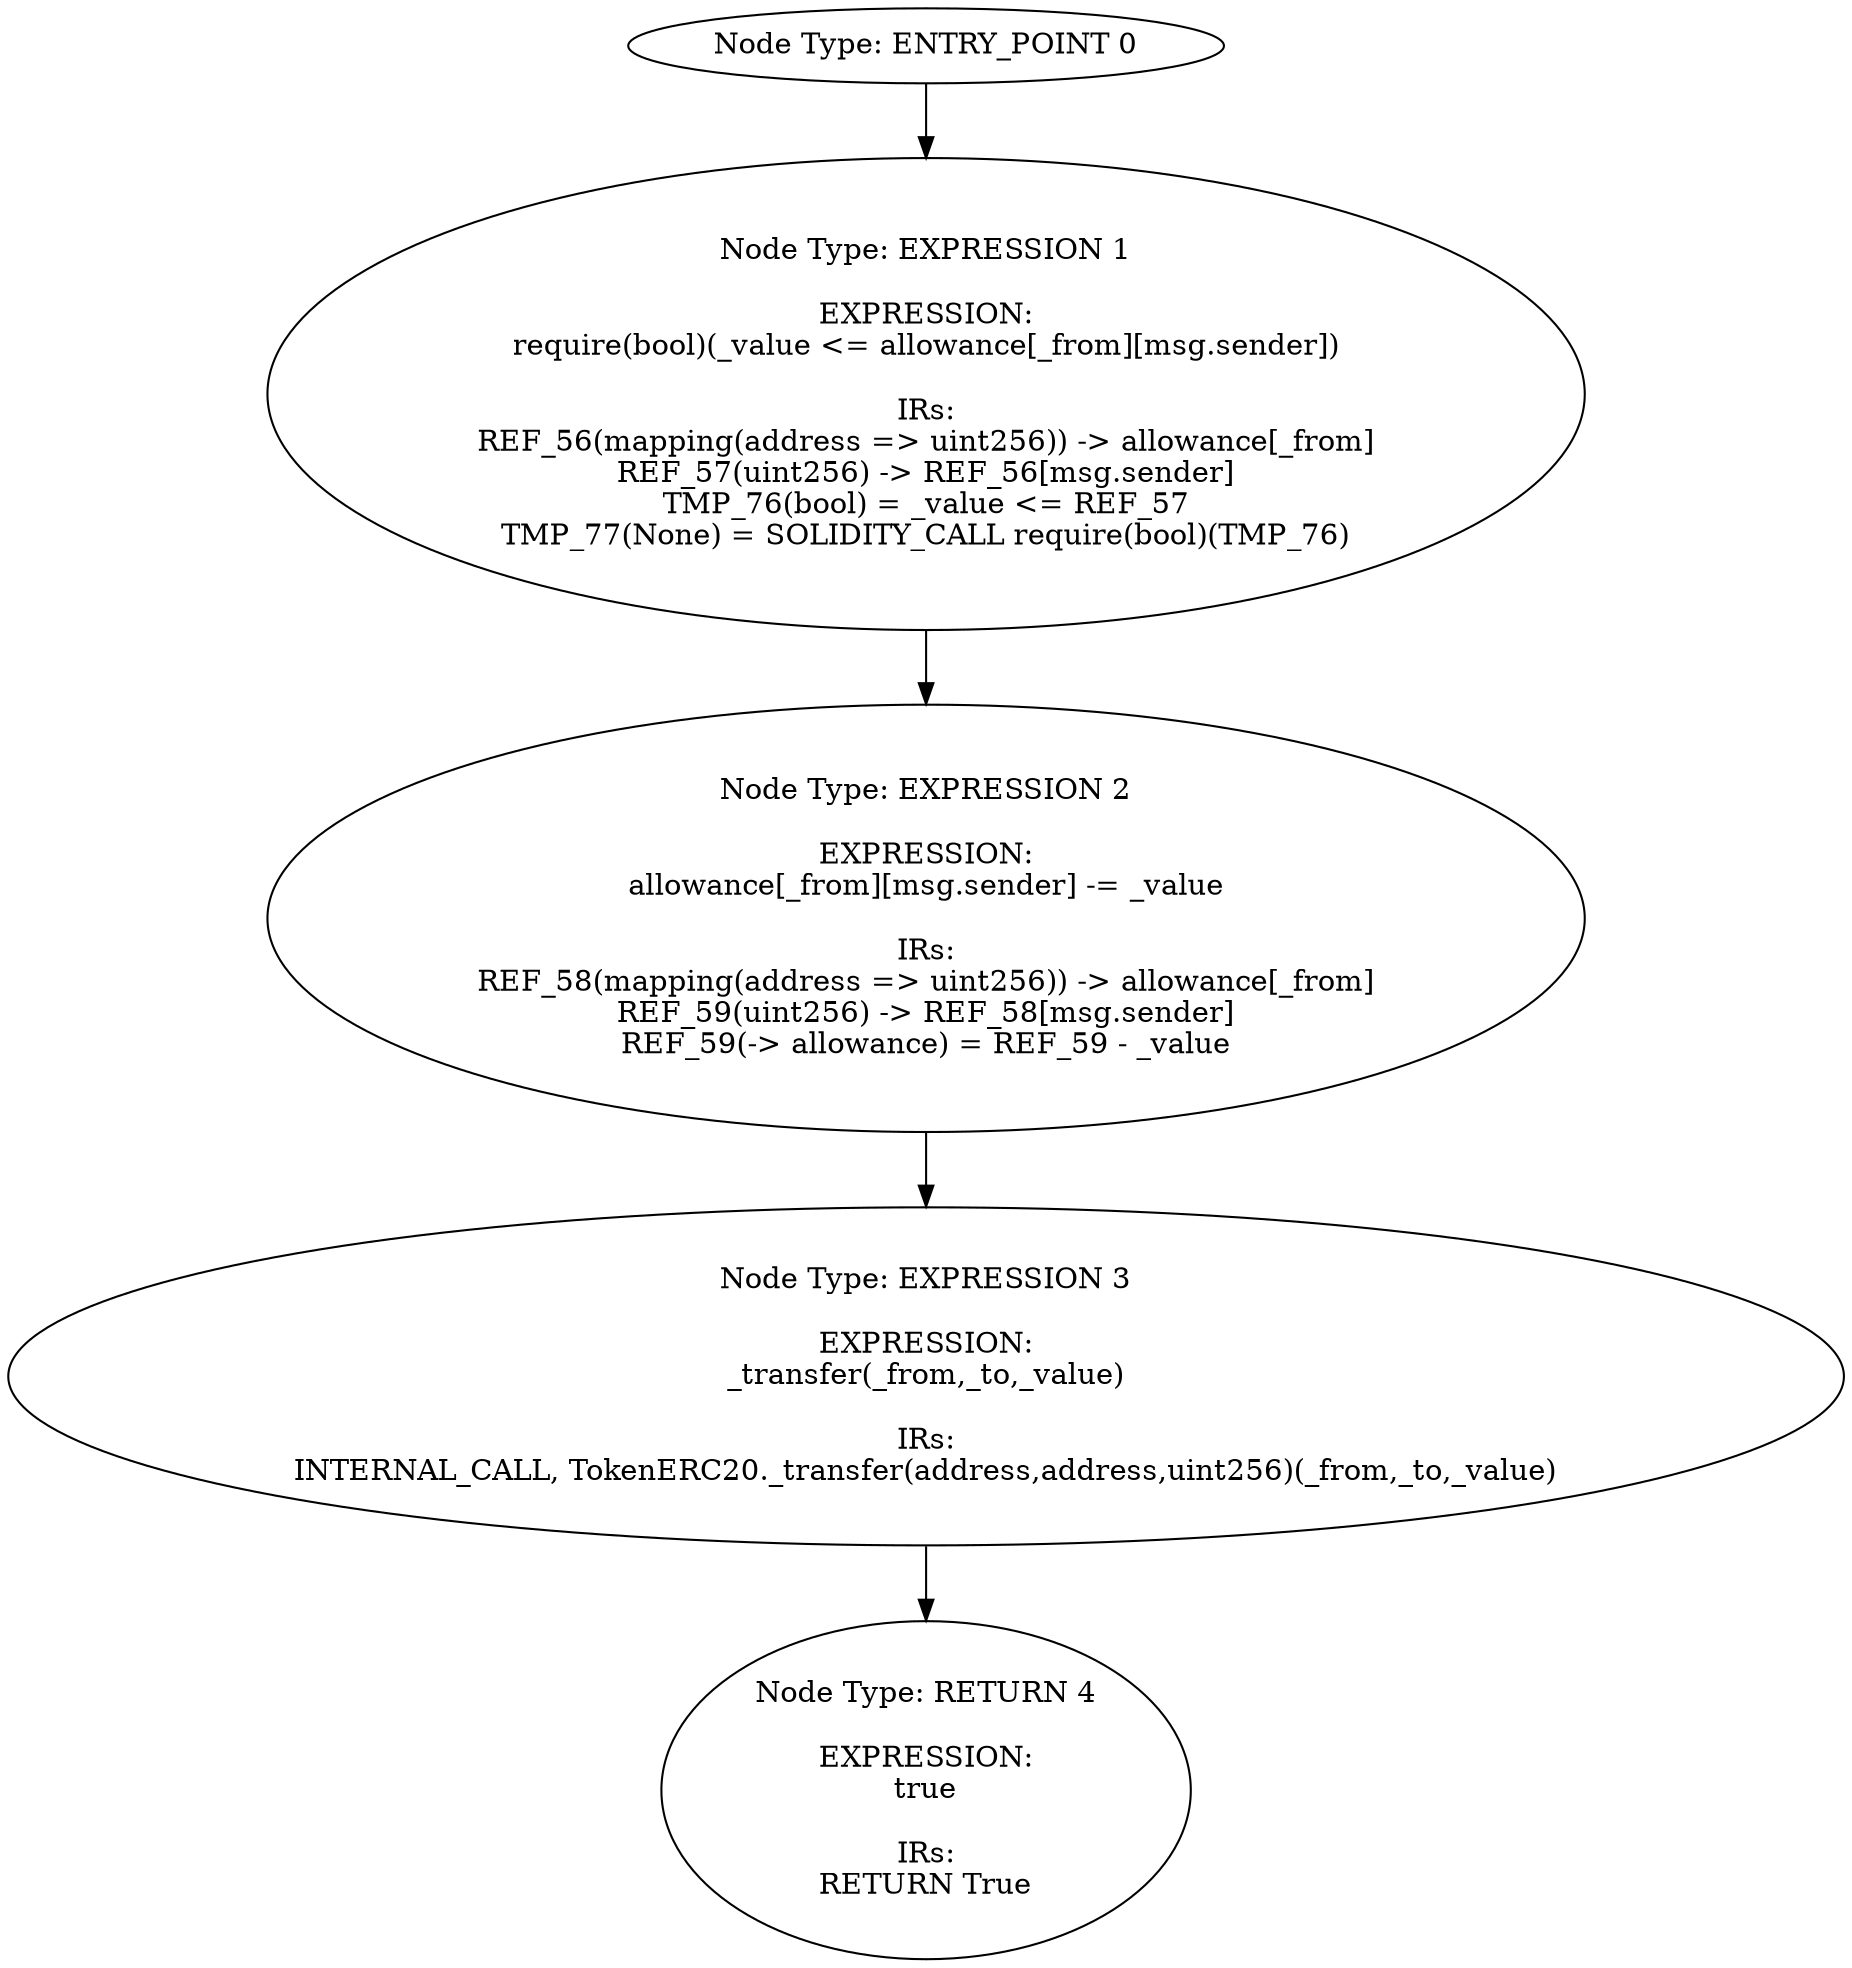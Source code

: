 digraph{
0[label="Node Type: ENTRY_POINT 0
"];
0->1;
1[label="Node Type: EXPRESSION 1

EXPRESSION:
require(bool)(_value <= allowance[_from][msg.sender])

IRs:
REF_56(mapping(address => uint256)) -> allowance[_from]
REF_57(uint256) -> REF_56[msg.sender]
TMP_76(bool) = _value <= REF_57
TMP_77(None) = SOLIDITY_CALL require(bool)(TMP_76)"];
1->2;
2[label="Node Type: EXPRESSION 2

EXPRESSION:
allowance[_from][msg.sender] -= _value

IRs:
REF_58(mapping(address => uint256)) -> allowance[_from]
REF_59(uint256) -> REF_58[msg.sender]
REF_59(-> allowance) = REF_59 - _value"];
2->3;
3[label="Node Type: EXPRESSION 3

EXPRESSION:
_transfer(_from,_to,_value)

IRs:
INTERNAL_CALL, TokenERC20._transfer(address,address,uint256)(_from,_to,_value)"];
3->4;
4[label="Node Type: RETURN 4

EXPRESSION:
true

IRs:
RETURN True"];
}
